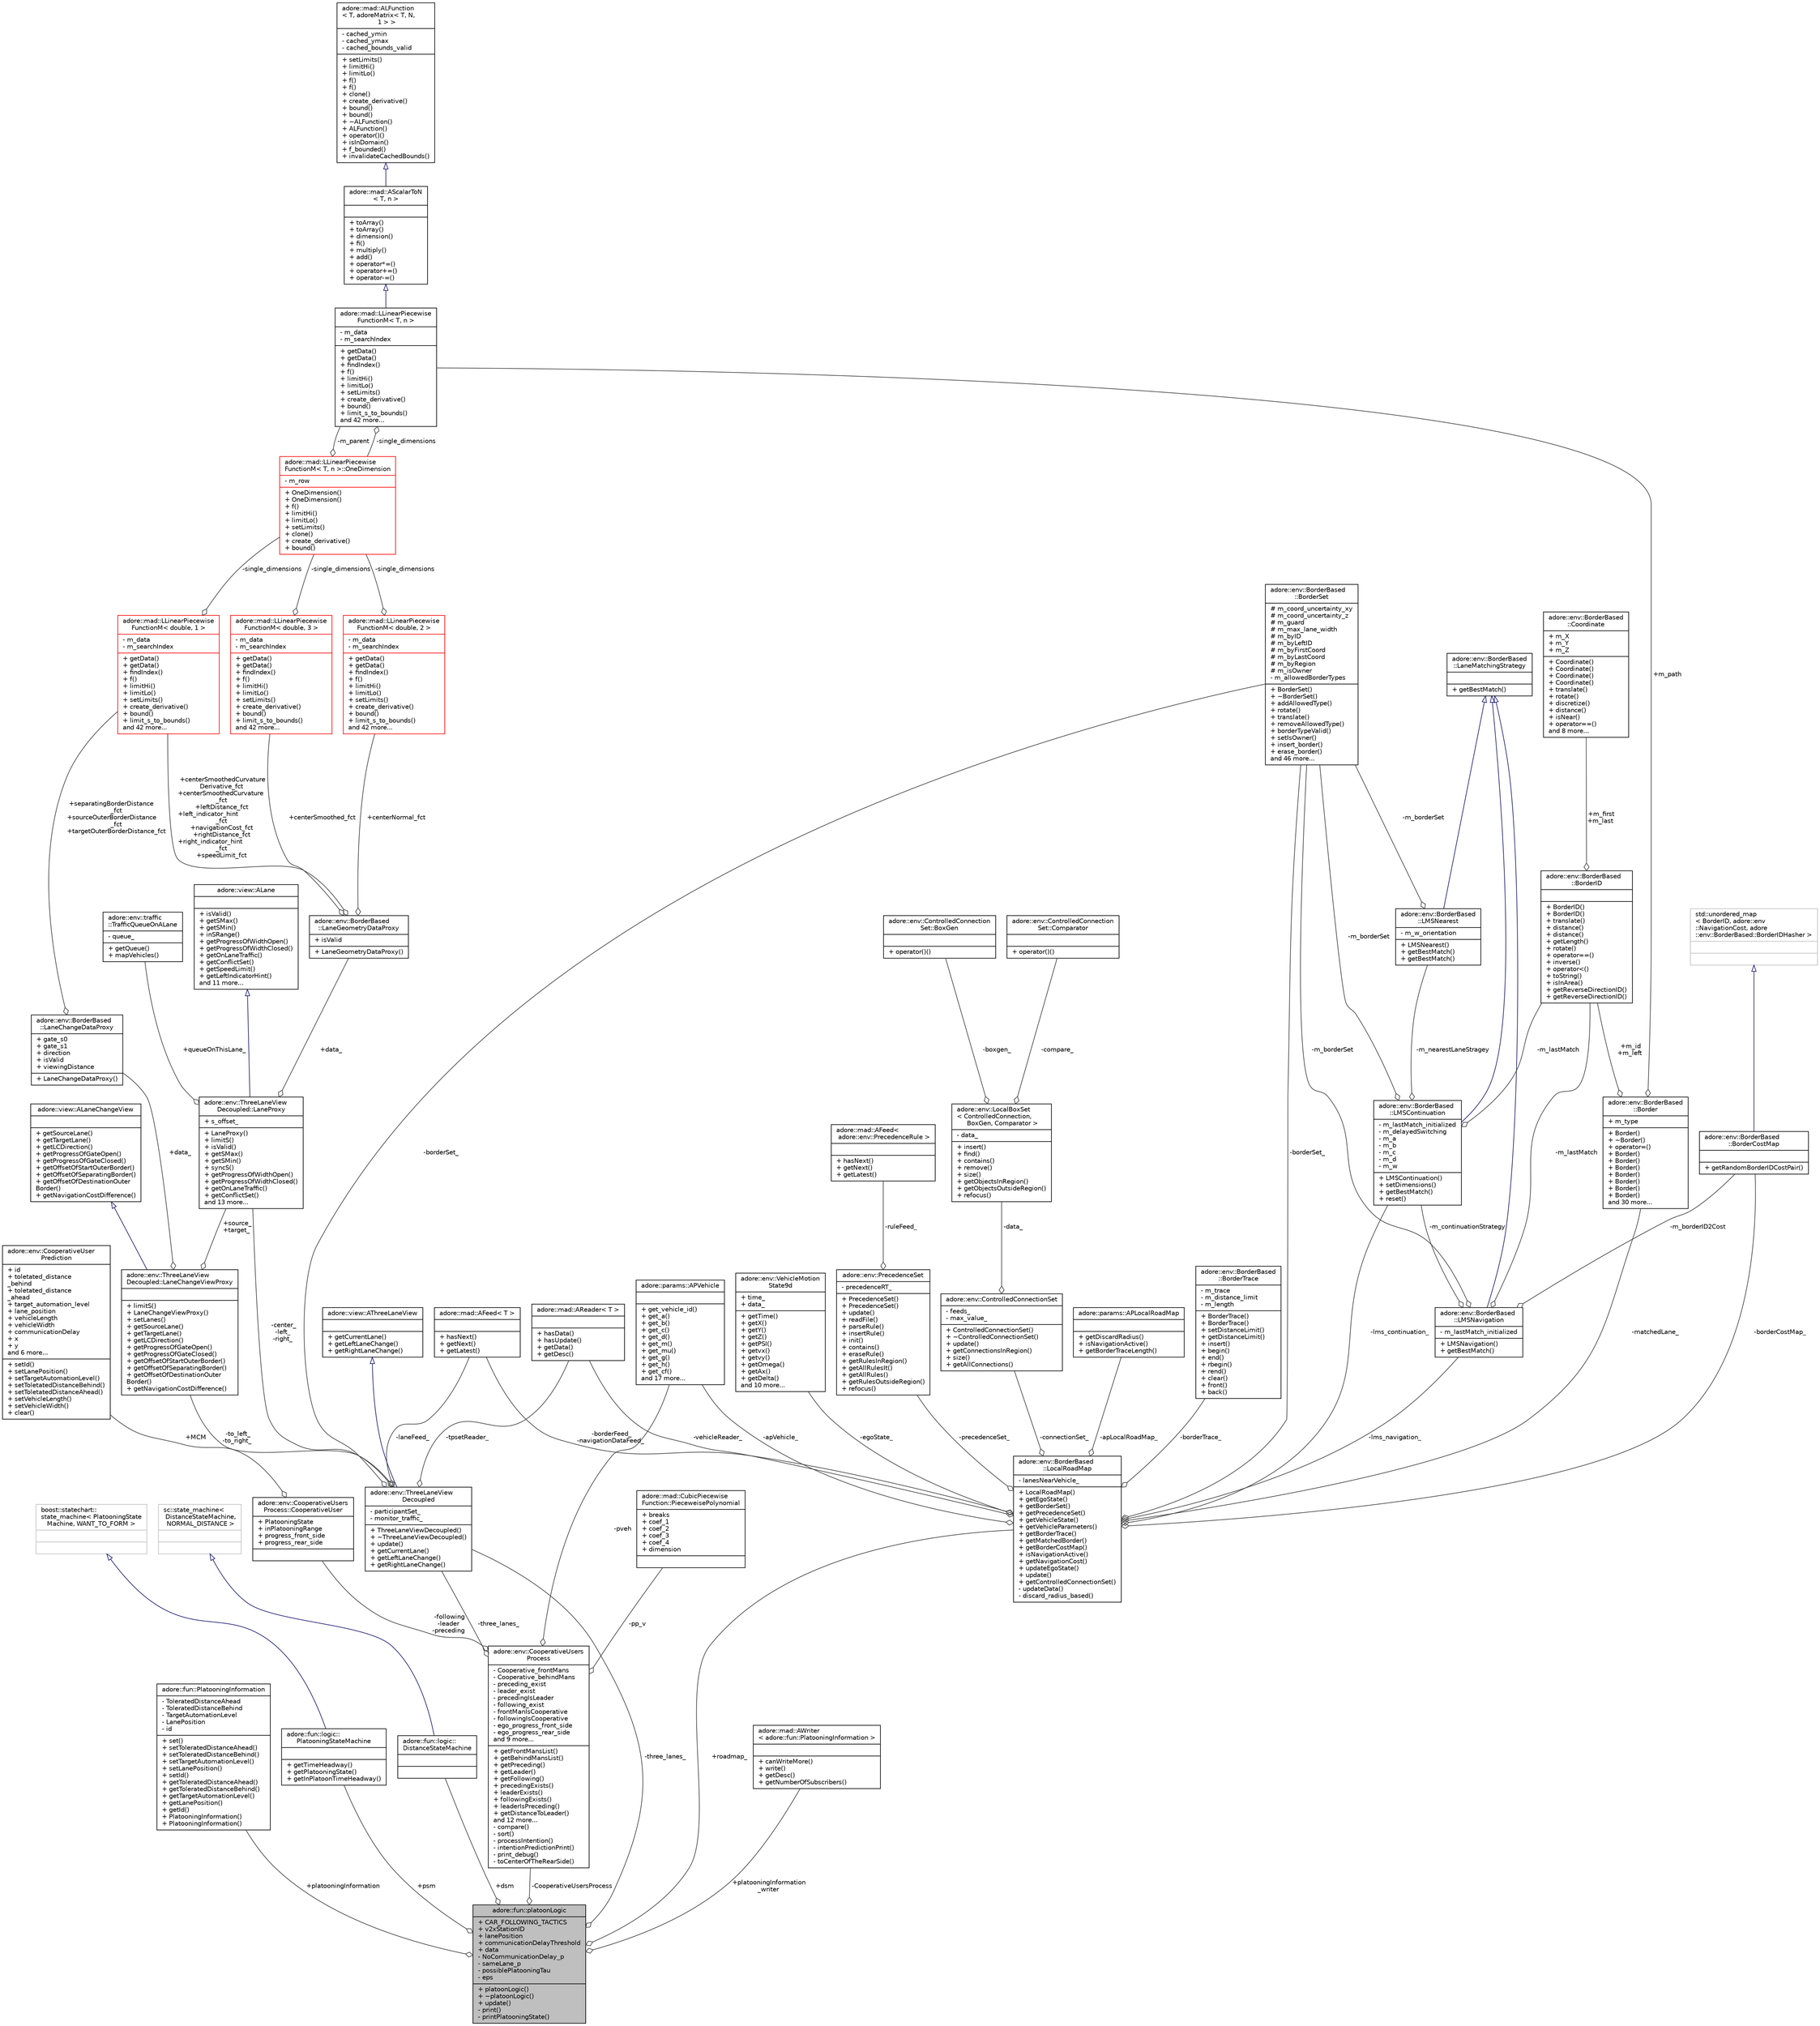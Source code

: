 digraph "adore::fun::platoonLogic"
{
 // LATEX_PDF_SIZE
  edge [fontname="Helvetica",fontsize="10",labelfontname="Helvetica",labelfontsize="10"];
  node [fontname="Helvetica",fontsize="10",shape=record];
  Node1 [label="{adore::fun::platoonLogic\n|+ CAR_FOLLOWING_TACTICS\l+ v2xStationID\l+ lanePosition\l+ communicationDelayThreshold\l+ data\l- NoCommunicationDelay_p\l- sameLane_p\l- possiblePlatooningTau\l- eps\l|+ platoonLogic()\l+ ~platoonLogic()\l+ update()\l- print()\l- printPlatooningState()\l}",height=0.2,width=0.4,color="black", fillcolor="grey75", style="filled", fontcolor="black",tooltip=" "];
  Node2 -> Node1 [color="grey25",fontsize="10",style="solid",label=" +platooningInformation" ,arrowhead="odiamond",fontname="Helvetica"];
  Node2 [label="{adore::fun::PlatooningInformation\n|- ToleratedDistanceAhead\l- ToleratedDistanceBehind\l- TargetAutomationLevel\l- LanePosition\l- id\l|+ set()\l+ setToleratedDistanceAhead()\l+ setToleratedDistanceBehind()\l+ setTargetAutomationLevel()\l+ setLanePosition()\l+ setId()\l+ getToleratedDistanceAhead()\l+ getToleratedDistanceBehind()\l+ getTargetAutomationLevel()\l+ getLanePosition()\l+ getId()\l+ PlatooningInformation()\l+ PlatooningInformation()\l}",height=0.2,width=0.4,color="black", fillcolor="white", style="filled",URL="$classadore_1_1fun_1_1PlatooningInformation.html",tooltip=" "];
  Node3 -> Node1 [color="grey25",fontsize="10",style="solid",label=" +psm" ,arrowhead="odiamond",fontname="Helvetica"];
  Node3 [label="{adore::fun::logic::\lPlatooningStateMachine\n||+ getTimeHeadway()\l+ getPlatooningState()\l+ getInPlatoonTimeHeadway()\l}",height=0.2,width=0.4,color="black", fillcolor="white", style="filled",URL="$structadore_1_1fun_1_1logic_1_1PlatooningStateMachine.html",tooltip=" "];
  Node4 -> Node3 [dir="back",color="midnightblue",fontsize="10",style="solid",arrowtail="onormal",fontname="Helvetica"];
  Node4 [label="{boost::statechart::\lstate_machine\< PlatooningState\lMachine, WANT_TO_FORM \>\n||}",height=0.2,width=0.4,color="grey75", fillcolor="white", style="filled",tooltip=" "];
  Node5 -> Node1 [color="grey25",fontsize="10",style="solid",label=" +dsm" ,arrowhead="odiamond",fontname="Helvetica"];
  Node5 [label="{adore::fun::logic::\lDistanceStateMachine\n||}",height=0.2,width=0.4,color="black", fillcolor="white", style="filled",URL="$structadore_1_1fun_1_1logic_1_1DistanceStateMachine.html",tooltip=" "];
  Node6 -> Node5 [dir="back",color="midnightblue",fontsize="10",style="solid",arrowtail="onormal",fontname="Helvetica"];
  Node6 [label="{sc::state_machine\<\l DistanceStateMachine,\l NORMAL_DISTANCE \>\n||}",height=0.2,width=0.4,color="grey75", fillcolor="white", style="filled",tooltip=" "];
  Node7 -> Node1 [color="grey25",fontsize="10",style="solid",label=" +roadmap_" ,arrowhead="odiamond",fontname="Helvetica"];
  Node7 [label="{adore::env::BorderBased\l::LocalRoadMap\n|- lanesNearVehicle_\l|+ LocalRoadMap()\l+ getEgoState()\l+ getBorderSet()\l+ getPrecedenceSet()\l+ getVehicleState()\l+ getVehicleParameters()\l+ getBorderTrace()\l+ getMatchedBorder()\l+ getBorderCostMap()\l+ isNavigationActive()\l+ getNavigationCost()\l+ updateEgoState()\l+ update()\l+ getControlledConnectionSet()\l- updateData()\l- discard_radius_based()\l}",height=0.2,width=0.4,color="black", fillcolor="white", style="filled",URL="$classadore_1_1env_1_1BorderBased_1_1LocalRoadMap.html",tooltip=" "];
  Node8 -> Node7 [color="grey25",fontsize="10",style="solid",label=" -borderTrace_" ,arrowhead="odiamond",fontname="Helvetica"];
  Node8 [label="{adore::env::BorderBased\l::BorderTrace\n|- m_trace\l- m_distance_limit\l- m_length\l|+ BorderTrace()\l+ BorderTrace()\l+ setDistanceLimit()\l+ getDistanceLimit()\l+ insert()\l+ begin()\l+ end()\l+ rbegin()\l+ rend()\l+ clear()\l+ front()\l+ back()\l}",height=0.2,width=0.4,color="black", fillcolor="white", style="filled",URL="$classadore_1_1env_1_1BorderBased_1_1BorderTrace.html",tooltip=" "];
  Node9 -> Node7 [color="grey25",fontsize="10",style="solid",label=" -vehicleReader_" ,arrowhead="odiamond",fontname="Helvetica"];
  Node9 [label="{adore::mad::AReader\< T \>\n||+ hasData()\l+ hasUpdate()\l+ getData()\l+ getDesc()\l}",height=0.2,width=0.4,color="black", fillcolor="white", style="filled",URL="$classadore_1_1mad_1_1AReader.html",tooltip=" "];
  Node10 -> Node7 [color="grey25",fontsize="10",style="solid",label=" -egoState_" ,arrowhead="odiamond",fontname="Helvetica"];
  Node10 [label="{adore::env::VehicleMotion\lState9d\n|+ time_\l+ data_\l|+ getTime()\l+ getX()\l+ getY()\l+ getZ()\l+ getPSI()\l+ getvx()\l+ getvy()\l+ getOmega()\l+ getAx()\l+ getDelta()\land 10 more...\l}",height=0.2,width=0.4,color="black", fillcolor="white", style="filled",URL="$structadore_1_1env_1_1VehicleMotionState9d.html",tooltip="This struct holds the motion state of the vehicle in 9d."];
  Node11 -> Node7 [color="grey25",fontsize="10",style="solid",label=" -precedenceSet_" ,arrowhead="odiamond",fontname="Helvetica"];
  Node11 [label="{adore::env::PrecedenceSet\n|- precedenceRT_\l|+ PrecedenceSet()\l+ PrecedenceSet()\l+ update()\l+ readFile()\l+ parseRule()\l+ insertRule()\l+ init()\l+ contains()\l+ eraseRule()\l+ getRulesInRegion()\l+ getAllRulesIt()\l+ getAllRules()\l+ getRulesOutsideRegion()\l+ refocus()\l}",height=0.2,width=0.4,color="black", fillcolor="white", style="filled",URL="$classadore_1_1env_1_1PrecedenceSet.html",tooltip="PrecedenceSet contains PrecedenceRules, indexed by the area they affect."];
  Node12 -> Node11 [color="grey25",fontsize="10",style="solid",label=" -ruleFeed_" ,arrowhead="odiamond",fontname="Helvetica"];
  Node12 [label="{adore::mad::AFeed\<\l adore::env::PrecedenceRule \>\n||+ hasNext()\l+ getNext()\l+ getLatest()\l}",height=0.2,width=0.4,color="black", fillcolor="white", style="filled",URL="$classadore_1_1mad_1_1AFeed.html",tooltip=" "];
  Node13 -> Node7 [color="grey25",fontsize="10",style="solid",label=" -borderSet_" ,arrowhead="odiamond",fontname="Helvetica"];
  Node13 [label="{adore::env::BorderBased\l::BorderSet\n|# m_coord_uncertainty_xy\l# m_coord_uncertainty_z\l# m_guard\l# m_max_lane_width\l# m_byID\l# m_byLeftID\l# m_byFirstCoord\l# m_byLastCoord\l# m_byRegion\l# m_isOwner\l- m_allowedBorderTypes\l|+ BorderSet()\l+ ~BorderSet()\l+ addAllowedType()\l+ rotate()\l+ translate()\l+ removeAllowedType()\l+ borderTypeValid()\l+ setIsOwner()\l+ insert_border()\l+ erase_border()\land 46 more...\l}",height=0.2,width=0.4,color="black", fillcolor="white", style="filled",URL="$classadore_1_1env_1_1BorderBased_1_1BorderSet.html",tooltip="efficiently store borders in boost R-tree"];
  Node14 -> Node7 [color="grey25",fontsize="10",style="solid",label=" -apVehicle_" ,arrowhead="odiamond",fontname="Helvetica"];
  Node14 [label="{adore::params::APVehicle\n||+ get_vehicle_id()\l+ get_a()\l+ get_b()\l+ get_c()\l+ get_d()\l+ get_m()\l+ get_mu()\l+ get_g()\l+ get_h()\l+ get_cf()\land 17 more...\l}",height=0.2,width=0.4,color="black", fillcolor="white", style="filled",URL="$classadore_1_1params_1_1APVehicle.html",tooltip="abstract class for vehicle configuration related paremeters"];
  Node15 -> Node7 [color="grey25",fontsize="10",style="solid",label=" -borderCostMap_" ,arrowhead="odiamond",fontname="Helvetica"];
  Node15 [label="{adore::env::BorderBased\l::BorderCostMap\n||+ getRandomBorderIDCostPair()\l}",height=0.2,width=0.4,color="black", fillcolor="white", style="filled",URL="$classadore_1_1env_1_1BorderBased_1_1BorderCostMap.html",tooltip=" "];
  Node16 -> Node15 [dir="back",color="midnightblue",fontsize="10",style="solid",arrowtail="onormal",fontname="Helvetica"];
  Node16 [label="{std::unordered_map\l\< BorderID, adore::env\l::NavigationCost, adore\l::env::BorderBased::BorderIDHasher \>\n||}",height=0.2,width=0.4,color="grey75", fillcolor="white", style="filled",tooltip=" "];
  Node17 -> Node7 [color="grey25",fontsize="10",style="solid",label=" -borderFeed_\n-navigationDataFeed_" ,arrowhead="odiamond",fontname="Helvetica"];
  Node17 [label="{adore::mad::AFeed\< T \>\n||+ hasNext()\l+ getNext()\l+ getLatest()\l}",height=0.2,width=0.4,color="black", fillcolor="white", style="filled",URL="$classadore_1_1mad_1_1AFeed.html",tooltip=" "];
  Node18 -> Node7 [color="grey25",fontsize="10",style="solid",label=" -lms_continuation_" ,arrowhead="odiamond",fontname="Helvetica"];
  Node18 [label="{adore::env::BorderBased\l::LMSContinuation\n|- m_lastMatch_initialized\l- m_delayedSwitching\l- m_a\l- m_b\l- m_c\l- m_d\l- m_w\l|+ LMSContinuation()\l+ setDimensions()\l+ getBestMatch()\l+ reset()\l}",height=0.2,width=0.4,color="black", fillcolor="white", style="filled",URL="$classadore_1_1env_1_1BorderBased_1_1LMSContinuation.html",tooltip=" "];
  Node19 -> Node18 [dir="back",color="midnightblue",fontsize="10",style="solid",arrowtail="onormal",fontname="Helvetica"];
  Node19 [label="{adore::env::BorderBased\l::LaneMatchingStrategy\n||+ getBestMatch()\l}",height=0.2,width=0.4,color="black", fillcolor="white", style="filled",URL="$classadore_1_1env_1_1BorderBased_1_1LaneMatchingStrategy.html",tooltip=" "];
  Node13 -> Node18 [color="grey25",fontsize="10",style="solid",label=" -m_borderSet" ,arrowhead="odiamond",fontname="Helvetica"];
  Node20 -> Node18 [color="grey25",fontsize="10",style="solid",label=" -m_lastMatch" ,arrowhead="odiamond",fontname="Helvetica"];
  Node20 [label="{adore::env::BorderBased\l::BorderID\n||+ BorderID()\l+ BorderID()\l+ translate()\l+ distance()\l+ distance()\l+ getLength()\l+ rotate()\l+ operator==()\l+ inverse()\l+ operator\<()\l+ toString()\l+ isInArea()\l+ getReverseDirectionID()\l+ getReverseDirectionID()\l}",height=0.2,width=0.4,color="black", fillcolor="white", style="filled",URL="$structadore_1_1env_1_1BorderBased_1_1BorderID.html",tooltip="This struct identifies a Border by the coordinates of the starting and the end point."];
  Node21 -> Node20 [color="grey25",fontsize="10",style="solid",label=" +m_first\n+m_last" ,arrowhead="odiamond",fontname="Helvetica"];
  Node21 [label="{adore::env::BorderBased\l::Coordinate\n|+ m_X\l+ m_Y\l+ m_Z\l|+ Coordinate()\l+ Coordinate()\l+ Coordinate()\l+ Coordinate()\l+ translate()\l+ rotate()\l+ discretize()\l+ distance()\l+ isNear()\l+ operator==()\land 8 more...\l}",height=0.2,width=0.4,color="black", fillcolor="white", style="filled",URL="$structadore_1_1env_1_1BorderBased_1_1Coordinate.html",tooltip="This struct represents 3-dimensional coordines."];
  Node22 -> Node18 [color="grey25",fontsize="10",style="solid",label=" -m_nearestLaneStragey" ,arrowhead="odiamond",fontname="Helvetica"];
  Node22 [label="{adore::env::BorderBased\l::LMSNearest\n|- m_w_orientation\l|+ LMSNearest()\l+ getBestMatch()\l+ getBestMatch()\l}",height=0.2,width=0.4,color="black", fillcolor="white", style="filled",URL="$classadore_1_1env_1_1BorderBased_1_1LMSNearest.html",tooltip=" "];
  Node19 -> Node22 [dir="back",color="midnightblue",fontsize="10",style="solid",arrowtail="onormal",fontname="Helvetica"];
  Node13 -> Node22 [color="grey25",fontsize="10",style="solid",label=" -m_borderSet" ,arrowhead="odiamond",fontname="Helvetica"];
  Node23 -> Node7 [color="grey25",fontsize="10",style="solid",label=" -matchedLane_" ,arrowhead="odiamond",fontname="Helvetica"];
  Node23 [label="{adore::env::BorderBased\l::Border\n|+ m_type\l|+ Border()\l+ ~Border()\l+ operator=()\l+ Border()\l+ Border()\l+ Border()\l+ Border()\l+ Border()\l+ Border()\l+ Border()\land 30 more...\l}",height=0.2,width=0.4,color="black", fillcolor="white", style="filled",URL="$structadore_1_1env_1_1BorderBased_1_1Border.html",tooltip="The border struct contains data of the smallest."];
  Node24 -> Node23 [color="grey25",fontsize="10",style="solid",label=" +m_path" ,arrowhead="odiamond",fontname="Helvetica"];
  Node24 [label="{adore::mad::LLinearPiecewise\lFunctionM\< T, n \>\n|- m_data\l- m_searchIndex\l|+ getData()\l+ getData()\l+ findIndex()\l+ f()\l+ limitHi()\l+ limitLo()\l+ setLimits()\l+ create_derivative()\l+ bound()\l+ limit_s_to_bounds()\land 42 more...\l}",height=0.2,width=0.4,color="black", fillcolor="white", style="filled",URL="$classadore_1_1mad_1_1LLinearPiecewiseFunctionM.html",tooltip=" "];
  Node25 -> Node24 [dir="back",color="midnightblue",fontsize="10",style="solid",arrowtail="onormal",fontname="Helvetica"];
  Node25 [label="{adore::mad::AScalarToN\l\< T, n \>\n||+ toArray()\l+ toArray()\l+ dimension()\l+ fi()\l+ multiply()\l+ add()\l+ operator*=()\l+ operator+=()\l+ operator-=()\l}",height=0.2,width=0.4,color="black", fillcolor="white", style="filled",URL="$classadore_1_1mad_1_1AScalarToN.html",tooltip=" "];
  Node26 -> Node25 [dir="back",color="midnightblue",fontsize="10",style="solid",arrowtail="onormal",fontname="Helvetica"];
  Node26 [label="{adore::mad::ALFunction\l\< T, adoreMatrix\< T, N,\l 1 \> \>\n|- cached_ymin\l- cached_ymax\l- cached_bounds_valid\l|+ setLimits()\l+ limitHi()\l+ limitLo()\l+ f()\l+ f()\l+ clone()\l+ create_derivative()\l+ bound()\l+ bound()\l+ ~ALFunction()\l+ ALFunction()\l+ operator()()\l+ isInDomain()\l+ f_bounded()\l+ invalidateCachedBounds()\l}",height=0.2,width=0.4,color="black", fillcolor="white", style="filled",URL="$classadore_1_1mad_1_1ALFunction.html",tooltip=" "];
  Node27 -> Node24 [color="grey25",fontsize="10",style="solid",label=" -single_dimensions" ,arrowhead="odiamond",fontname="Helvetica"];
  Node27 [label="{adore::mad::LLinearPiecewise\lFunctionM\< T, n \>::OneDimension\n|- m_row\l|+ OneDimension()\l+ OneDimension()\l+ f()\l+ limitHi()\l+ limitLo()\l+ setLimits()\l+ clone()\l+ create_derivative()\l+ bound()\l}",height=0.2,width=0.4,color="red", fillcolor="white", style="filled",URL="$classadore_1_1mad_1_1LLinearPiecewiseFunctionM_1_1OneDimension.html",tooltip=" "];
  Node24 -> Node27 [color="grey25",fontsize="10",style="solid",label=" -m_parent" ,arrowhead="odiamond",fontname="Helvetica"];
  Node20 -> Node23 [color="grey25",fontsize="10",style="solid",label=" +m_id\n+m_left" ,arrowhead="odiamond",fontname="Helvetica"];
  Node29 -> Node7 [color="grey25",fontsize="10",style="solid",label=" -connectionSet_" ,arrowhead="odiamond",fontname="Helvetica"];
  Node29 [label="{adore::env::ControlledConnectionSet\n|- feeds_\l- max_value_\l|+ ControlledConnectionSet()\l+ ~ControlledConnectionSet()\l+ update()\l+ getConnectionsInRegion()\l+ size()\l+ getAllConnections()\l}",height=0.2,width=0.4,color="black", fillcolor="white", style="filled",URL="$classadore_1_1env_1_1ControlledConnectionSet.html",tooltip=" "];
  Node30 -> Node29 [color="grey25",fontsize="10",style="solid",label=" -data_" ,arrowhead="odiamond",fontname="Helvetica"];
  Node30 [label="{adore::env::LocalBoxSet\l\< ControlledConnection,\l BoxGen, Comparator \>\n|- data_\l|+ insert()\l+ find()\l+ contains()\l+ remove()\l+ size()\l+ getObjectsInRegion()\l+ getObjectsOutsideRegion()\l+ refocus()\l}",height=0.2,width=0.4,color="black", fillcolor="white", style="filled",URL="$classadore_1_1env_1_1LocalBoxSet.html",tooltip=" "];
  Node31 -> Node30 [color="grey25",fontsize="10",style="solid",label=" -compare_" ,arrowhead="odiamond",fontname="Helvetica"];
  Node31 [label="{adore::env::ControlledConnection\lSet::Comparator\n||+ operator()()\l}",height=0.2,width=0.4,color="black", fillcolor="white", style="filled",URL="$structadore_1_1env_1_1ControlledConnectionSet_1_1Comparator.html",tooltip=" "];
  Node32 -> Node30 [color="grey25",fontsize="10",style="solid",label=" -boxgen_" ,arrowhead="odiamond",fontname="Helvetica"];
  Node32 [label="{adore::env::ControlledConnection\lSet::BoxGen\n||+ operator()()\l}",height=0.2,width=0.4,color="black", fillcolor="white", style="filled",URL="$structadore_1_1env_1_1ControlledConnectionSet_1_1BoxGen.html",tooltip=" "];
  Node33 -> Node7 [color="grey25",fontsize="10",style="solid",label=" -apLocalRoadMap_" ,arrowhead="odiamond",fontname="Helvetica"];
  Node33 [label="{adore::params::APLocalRoadMap\n||+ getDiscardRadius()\l+ isNavigationActive()\l+ getBorderTraceLength()\l}",height=0.2,width=0.4,color="black", fillcolor="white", style="filled",URL="$classadore_1_1params_1_1APLocalRoadMap.html",tooltip="abstract class to configure the local view of the road map"];
  Node34 -> Node7 [color="grey25",fontsize="10",style="solid",label=" -lms_navigation_" ,arrowhead="odiamond",fontname="Helvetica"];
  Node34 [label="{adore::env::BorderBased\l::LMSNavigation\n|- m_lastMatch_initialized\l|+ LMSNavigation()\l+ getBestMatch()\l}",height=0.2,width=0.4,color="black", fillcolor="white", style="filled",URL="$classadore_1_1env_1_1BorderBased_1_1LMSNavigation.html",tooltip=" "];
  Node19 -> Node34 [dir="back",color="midnightblue",fontsize="10",style="solid",arrowtail="onormal",fontname="Helvetica"];
  Node13 -> Node34 [color="grey25",fontsize="10",style="solid",label=" -m_borderSet" ,arrowhead="odiamond",fontname="Helvetica"];
  Node15 -> Node34 [color="grey25",fontsize="10",style="solid",label=" -m_borderID2Cost" ,arrowhead="odiamond",fontname="Helvetica"];
  Node18 -> Node34 [color="grey25",fontsize="10",style="solid",label=" -m_continuationStrategy" ,arrowhead="odiamond",fontname="Helvetica"];
  Node20 -> Node34 [color="grey25",fontsize="10",style="solid",label=" -m_lastMatch" ,arrowhead="odiamond",fontname="Helvetica"];
  Node35 -> Node1 [color="grey25",fontsize="10",style="solid",label=" -three_lanes_" ,arrowhead="odiamond",fontname="Helvetica"];
  Node35 [label="{adore::env::ThreeLaneView\lDecoupled\n|- participantSet_\l- monitor_traffic_\l|+ ThreeLaneViewDecoupled()\l+ ~ThreeLaneViewDecoupled()\l+ update()\l+ getCurrentLane()\l+ getLeftLaneChange()\l+ getRightLaneChange()\l}",height=0.2,width=0.4,color="black", fillcolor="white", style="filled",URL="$classadore_1_1env_1_1ThreeLaneViewDecoupled.html",tooltip=" "];
  Node36 -> Node35 [dir="back",color="midnightblue",fontsize="10",style="solid",arrowtail="onormal",fontname="Helvetica"];
  Node36 [label="{adore::view::AThreeLaneView\n||+ getCurrentLane()\l+ getLeftLaneChange()\l+ getRightLaneChange()\l}",height=0.2,width=0.4,color="black", fillcolor="white", style="filled",URL="$classadore_1_1view_1_1AThreeLaneView.html",tooltip=" "];
  Node9 -> Node35 [color="grey25",fontsize="10",style="solid",label=" -tpsetReader_" ,arrowhead="odiamond",fontname="Helvetica"];
  Node13 -> Node35 [color="grey25",fontsize="10",style="solid",label=" -borderSet_" ,arrowhead="odiamond",fontname="Helvetica"];
  Node17 -> Node35 [color="grey25",fontsize="10",style="solid",label=" -laneFeed_" ,arrowhead="odiamond",fontname="Helvetica"];
  Node37 -> Node35 [color="grey25",fontsize="10",style="solid",label=" -to_left_\n-to_right_" ,arrowhead="odiamond",fontname="Helvetica"];
  Node37 [label="{adore::env::ThreeLaneView\lDecoupled::LaneChangeViewProxy\n||+ limitS()\l+ LaneChangeViewProxy()\l+ setLanes()\l+ getSourceLane()\l+ getTargetLane()\l+ getLCDirection()\l+ getProgressOfGateOpen()\l+ getProgressOfGateClosed()\l+ getOffsetOfStartOuterBorder()\l+ getOffsetOfSeparatingBorder()\l+ getOffsetOfDestinationOuter\lBorder()\l+ getNavigationCostDifference()\l}",height=0.2,width=0.4,color="black", fillcolor="white", style="filled",URL="$classadore_1_1env_1_1ThreeLaneViewDecoupled_1_1LaneChangeViewProxy.html",tooltip=" "];
  Node38 -> Node37 [dir="back",color="midnightblue",fontsize="10",style="solid",arrowtail="onormal",fontname="Helvetica"];
  Node38 [label="{adore::view::ALaneChangeView\n||+ getSourceLane()\l+ getTargetLane()\l+ getLCDirection()\l+ getProgressOfGateOpen()\l+ getProgressOfGateClosed()\l+ getOffsetOfStartOuterBorder()\l+ getOffsetOfSeparatingBorder()\l+ getOffsetOfDestinationOuter\lBorder()\l+ getNavigationCostDifference()\l}",height=0.2,width=0.4,color="black", fillcolor="white", style="filled",URL="$classadore_1_1view_1_1ALaneChangeView.html",tooltip=" "];
  Node39 -> Node37 [color="grey25",fontsize="10",style="solid",label=" +data_" ,arrowhead="odiamond",fontname="Helvetica"];
  Node39 [label="{adore::env::BorderBased\l::LaneChangeDataProxy\n|+ gate_s0\l+ gate_s1\l+ direction\l+ isValid\l+ viewingDistance\l|+ LaneChangeDataProxy()\l}",height=0.2,width=0.4,color="black", fillcolor="white", style="filled",URL="$structadore_1_1env_1_1BorderBased_1_1LaneChangeDataProxy.html",tooltip="simple struct to hole data relevant to lane change geometry"];
  Node40 -> Node39 [color="grey25",fontsize="10",style="solid",label=" +separatingBorderDistance\l_fct\n+sourceOuterBorderDistance\l_fct\n+targetOuterBorderDistance_fct" ,arrowhead="odiamond",fontname="Helvetica"];
  Node40 [label="{adore::mad::LLinearPiecewise\lFunctionM\< double, 1 \>\n|- m_data\l- m_searchIndex\l|+ getData()\l+ getData()\l+ findIndex()\l+ f()\l+ limitHi()\l+ limitLo()\l+ setLimits()\l+ create_derivative()\l+ bound()\l+ limit_s_to_bounds()\land 42 more...\l}",height=0.2,width=0.4,color="red", fillcolor="white", style="filled",URL="$classadore_1_1mad_1_1LLinearPiecewiseFunctionM.html",tooltip=" "];
  Node27 -> Node40 [color="grey25",fontsize="10",style="solid",label=" -single_dimensions" ,arrowhead="odiamond",fontname="Helvetica"];
  Node43 -> Node37 [color="grey25",fontsize="10",style="solid",label=" +source_\n+target_" ,arrowhead="odiamond",fontname="Helvetica"];
  Node43 [label="{adore::env::ThreeLaneView\lDecoupled::LaneProxy\n|+ s_offset_\l|+ LaneProxy()\l+ limitS()\l+ isValid()\l+ getSMax()\l+ getSMin()\l+ syncS()\l+ getProgressOfWidthOpen()\l+ getProgressOfWidthClosed()\l+ getOnLaneTraffic()\l+ getConflictSet()\land 13 more...\l}",height=0.2,width=0.4,color="black", fillcolor="white", style="filled",URL="$classadore_1_1env_1_1ThreeLaneViewDecoupled_1_1LaneProxy.html",tooltip=" "];
  Node44 -> Node43 [dir="back",color="midnightblue",fontsize="10",style="solid",arrowtail="onormal",fontname="Helvetica"];
  Node44 [label="{adore::view::ALane\n||+ isValid()\l+ getSMax()\l+ getSMin()\l+ inSRange()\l+ getProgressOfWidthOpen()\l+ getProgressOfWidthClosed()\l+ getOnLaneTraffic()\l+ getConflictSet()\l+ getSpeedLimit()\l+ getLeftIndicatorHint()\land 11 more...\l}",height=0.2,width=0.4,color="black", fillcolor="white", style="filled",URL="$classadore_1_1view_1_1ALane.html",tooltip=" "];
  Node45 -> Node43 [color="grey25",fontsize="10",style="solid",label=" +data_" ,arrowhead="odiamond",fontname="Helvetica"];
  Node45 [label="{adore::env::BorderBased\l::LaneGeometryDataProxy\n|+ isValid\l|+ LaneGeometryDataProxy()\l}",height=0.2,width=0.4,color="black", fillcolor="white", style="filled",URL="$structadore_1_1env_1_1BorderBased_1_1LaneGeometryDataProxy.html",tooltip=" "];
  Node40 -> Node45 [color="grey25",fontsize="10",style="solid",label=" +centerSmoothedCurvature\lDerivative_fct\n+centerSmoothedCurvature\l_fct\n+leftDistance_fct\n+left_indicator_hint\l_fct\n+navigationCost_fct\n+rightDistance_fct\n+right_indicator_hint\l_fct\n+speedLimit_fct" ,arrowhead="odiamond",fontname="Helvetica"];
  Node46 -> Node45 [color="grey25",fontsize="10",style="solid",label=" +centerSmoothed_fct" ,arrowhead="odiamond",fontname="Helvetica"];
  Node46 [label="{adore::mad::LLinearPiecewise\lFunctionM\< double, 3 \>\n|- m_data\l- m_searchIndex\l|+ getData()\l+ getData()\l+ findIndex()\l+ f()\l+ limitHi()\l+ limitLo()\l+ setLimits()\l+ create_derivative()\l+ bound()\l+ limit_s_to_bounds()\land 42 more...\l}",height=0.2,width=0.4,color="red", fillcolor="white", style="filled",URL="$classadore_1_1mad_1_1LLinearPiecewiseFunctionM.html",tooltip=" "];
  Node27 -> Node46 [color="grey25",fontsize="10",style="solid",label=" -single_dimensions" ,arrowhead="odiamond",fontname="Helvetica"];
  Node47 -> Node45 [color="grey25",fontsize="10",style="solid",label=" +centerNormal_fct" ,arrowhead="odiamond",fontname="Helvetica"];
  Node47 [label="{adore::mad::LLinearPiecewise\lFunctionM\< double, 2 \>\n|- m_data\l- m_searchIndex\l|+ getData()\l+ getData()\l+ findIndex()\l+ f()\l+ limitHi()\l+ limitLo()\l+ setLimits()\l+ create_derivative()\l+ bound()\l+ limit_s_to_bounds()\land 42 more...\l}",height=0.2,width=0.4,color="red", fillcolor="white", style="filled",URL="$classadore_1_1mad_1_1LLinearPiecewiseFunctionM.html",tooltip=" "];
  Node27 -> Node47 [color="grey25",fontsize="10",style="solid",label=" -single_dimensions" ,arrowhead="odiamond",fontname="Helvetica"];
  Node48 -> Node43 [color="grey25",fontsize="10",style="solid",label=" +queueOnThisLane_" ,arrowhead="odiamond",fontname="Helvetica"];
  Node48 [label="{adore::env::traffic\l::TrafficQueueOnALane\n|- queue_\l|+ getQueue()\l+ mapVehicles()\l}",height=0.2,width=0.4,color="black", fillcolor="white", style="filled",URL="$classadore_1_1env_1_1traffic_1_1TrafficQueueOnALane.html",tooltip=" "];
  Node43 -> Node35 [color="grey25",fontsize="10",style="solid",label=" -center_\n-left_\n-right_" ,arrowhead="odiamond",fontname="Helvetica"];
  Node49 -> Node1 [color="grey25",fontsize="10",style="solid",label=" +platooningInformation\l_writer" ,arrowhead="odiamond",fontname="Helvetica"];
  Node49 [label="{adore::mad::AWriter\l\< adore::fun::PlatooningInformation \>\n||+ canWriteMore()\l+ write()\l+ getDesc()\l+ getNumberOfSubscribers()\l}",height=0.2,width=0.4,color="black", fillcolor="white", style="filled",URL="$classadore_1_1mad_1_1AWriter.html",tooltip=" "];
  Node50 -> Node1 [color="grey25",fontsize="10",style="solid",label=" -CooperativeUsersProcess" ,arrowhead="odiamond",fontname="Helvetica"];
  Node50 [label="{adore::env::CooperativeUsers\lProcess\n|- Cooperative_frontMans\l- Cooperative_behindMans\l- preceding_exist\l- leader_exist\l- precedingIsLeader\l- following_exist\l- frontManIsCooperative\l- followingIsCooperative\l- ego_progress_front_side\l- ego_progress_rear_side\land 9 more...\l|+ getFrontMansList()\l+ getBehindMansList()\l+ getPreceding()\l+ getLeader()\l+ getFollowing()\l+ precedingExists()\l+ leaderExists()\l+ followingExists()\l+ leaderIsPreceding()\l+ getDistanceToLeader()\land 12 more...\l- compare()\l- sort()\l- processIntention()\l- intentionPredictionPrint()\l- print_debug()\l- toCenterOfTheRearSide()\l}",height=0.2,width=0.4,color="black", fillcolor="white", style="filled",URL="$classadore_1_1env_1_1CooperativeUsersProcess.html",tooltip=" "];
  Node51 -> Node50 [color="grey25",fontsize="10",style="solid",label=" -pp_v" ,arrowhead="odiamond",fontname="Helvetica"];
  Node51 [label="{adore::mad::CubicPiecewise\lFunction::PieceweisePolynomial\n|+ breaks\l+ coef_1\l+ coef_2\l+ coef_3\l+ coef_4\l+ dimension\l|}",height=0.2,width=0.4,color="black", fillcolor="white", style="filled",URL="$structadore_1_1mad_1_1CubicPiecewiseFunction_1_1PieceweisePolynomial.html",tooltip=" "];
  Node14 -> Node50 [color="grey25",fontsize="10",style="solid",label=" -pveh" ,arrowhead="odiamond",fontname="Helvetica"];
  Node52 -> Node50 [color="grey25",fontsize="10",style="solid",label=" -following\n-leader\n-preceding" ,arrowhead="odiamond",fontname="Helvetica"];
  Node52 [label="{adore::env::CooperativeUsers\lProcess::CooperativeUser\n|+ PlatooningState\l+ inPlatooningRange\l+ progress_front_side\l+ progress_rear_side\l|}",height=0.2,width=0.4,color="black", fillcolor="white", style="filled",URL="$structadore_1_1env_1_1CooperativeUsersProcess_1_1CooperativeUser.html",tooltip="prediction plus CACC(Platoon)"];
  Node53 -> Node52 [color="grey25",fontsize="10",style="solid",label=" +MCM" ,arrowhead="odiamond",fontname="Helvetica"];
  Node53 [label="{adore::env::CooperativeUser\lPrediction\n|+ id\l+ toletated_distance\l_behind\l+ toletated_distance\l_ahead\l+ target_automation_level\l+ lane_position\l+ vehicleLength\l+ vehicleWidth\l+ communicationDelay\l+ x\l+ y\land 6 more...\l|+ setId()\l+ setLanePosition()\l+ setTargetAutomationLevel()\l+ setToletatedDistanceBehind()\l+ setToletatedDistanceAhead()\l+ setVehicleLength()\l+ setVehicleWidth()\l+ clear()\l}",height=0.2,width=0.4,color="black", fillcolor="white", style="filled",URL="$structadore_1_1env_1_1CooperativeUserPrediction.html",tooltip=" "];
  Node35 -> Node50 [color="grey25",fontsize="10",style="solid",label=" -three_lanes_" ,arrowhead="odiamond",fontname="Helvetica"];
}
